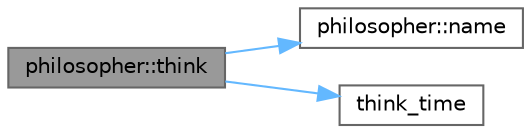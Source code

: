 digraph "philosopher::think"
{
 // LATEX_PDF_SIZE
  bgcolor="transparent";
  edge [fontname=Helvetica,fontsize=10,labelfontname=Helvetica,labelfontsize=10];
  node [fontname=Helvetica,fontsize=10,shape=box,height=0.2,width=0.4];
  rankdir="LR";
  Node1 [id="Node000001",label="philosopher::think",height=0.2,width=0.4,color="gray40", fillcolor="grey60", style="filled", fontcolor="black",tooltip=" "];
  Node1 -> Node2 [id="edge3_Node000001_Node000002",color="steelblue1",style="solid",tooltip=" "];
  Node2 [id="Node000002",label="philosopher::name",height=0.2,width=0.4,color="grey40", fillcolor="white", style="filled",URL="$classphilosopher.html#a8ffe46b00f5e484907522e4ca011a333",tooltip=" "];
  Node1 -> Node3 [id="edge4_Node000001_Node000003",color="steelblue1",style="solid",tooltip=" "];
  Node3 [id="Node000003",label="think_time",height=0.2,width=0.4,color="grey40", fillcolor="white", style="filled",URL="$dining__philosophers_8cpp.html#a4ec78f4a3a8855fb128f5b597111b5f5",tooltip=" "];
}
